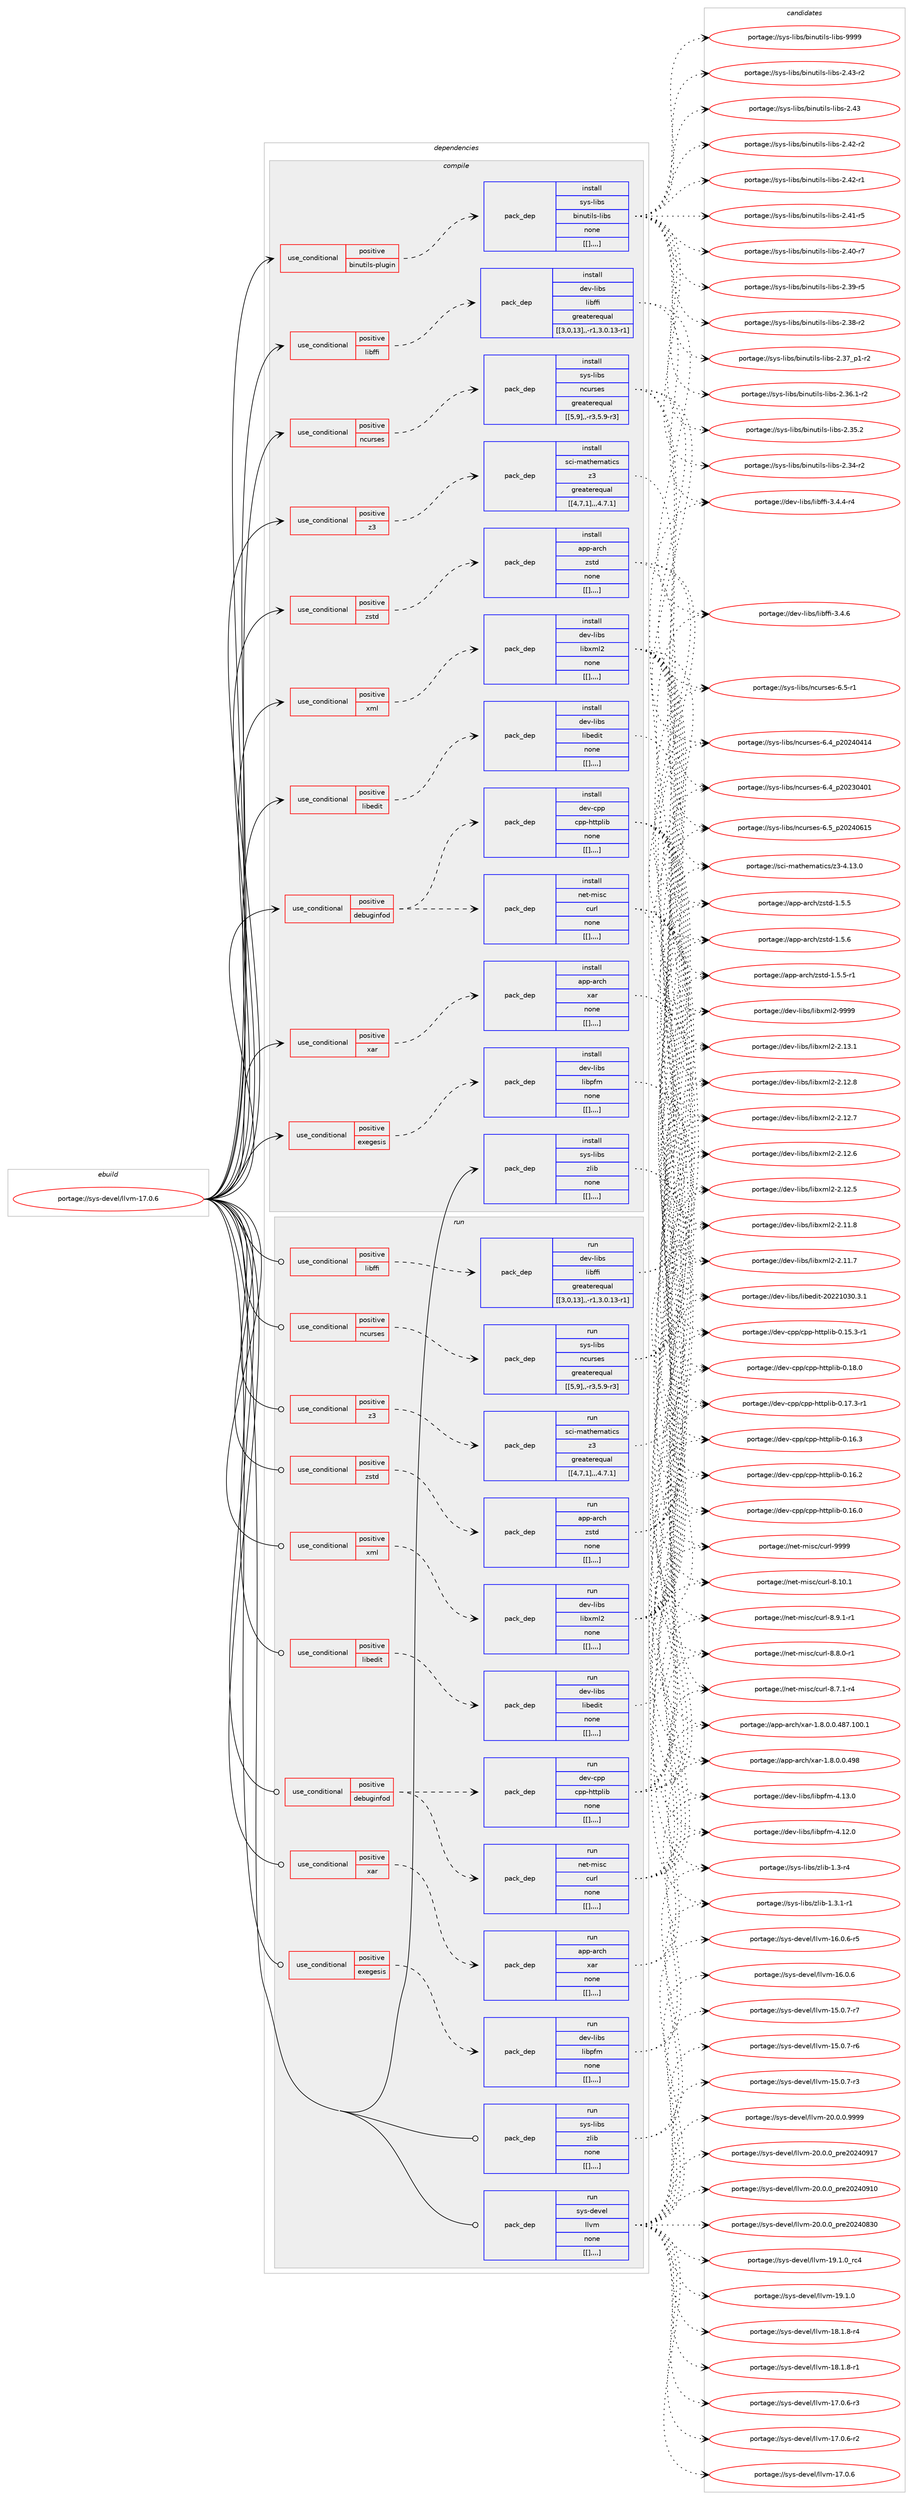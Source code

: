 digraph prolog {

# *************
# Graph options
# *************

newrank=true;
concentrate=true;
compound=true;
graph [rankdir=LR,fontname=Helvetica,fontsize=10,ranksep=1.5];#, ranksep=2.5, nodesep=0.2];
edge  [arrowhead=vee];
node  [fontname=Helvetica,fontsize=10];

# **********
# The ebuild
# **********

subgraph cluster_leftcol {
color=gray;
label=<<i>ebuild</i>>;
id [label="portage://sys-devel/llvm-17.0.6", color=red, width=4, href="../sys-devel/llvm-17.0.6.svg"];
}

# ****************
# The dependencies
# ****************

subgraph cluster_midcol {
color=gray;
label=<<i>dependencies</i>>;
subgraph cluster_compile {
fillcolor="#eeeeee";
style=filled;
label=<<i>compile</i>>;
subgraph cond120448 {
dependency447303 [label=<<TABLE BORDER="0" CELLBORDER="1" CELLSPACING="0" CELLPADDING="4"><TR><TD ROWSPAN="3" CELLPADDING="10">use_conditional</TD></TR><TR><TD>positive</TD></TR><TR><TD>binutils-plugin</TD></TR></TABLE>>, shape=none, color=red];
subgraph pack323890 {
dependency447304 [label=<<TABLE BORDER="0" CELLBORDER="1" CELLSPACING="0" CELLPADDING="4" WIDTH="220"><TR><TD ROWSPAN="6" CELLPADDING="30">pack_dep</TD></TR><TR><TD WIDTH="110">install</TD></TR><TR><TD>sys-libs</TD></TR><TR><TD>binutils-libs</TD></TR><TR><TD>none</TD></TR><TR><TD>[[],,,,]</TD></TR></TABLE>>, shape=none, color=blue];
}
dependency447303:e -> dependency447304:w [weight=20,style="dashed",arrowhead="vee"];
}
id:e -> dependency447303:w [weight=20,style="solid",arrowhead="vee"];
subgraph cond120449 {
dependency447305 [label=<<TABLE BORDER="0" CELLBORDER="1" CELLSPACING="0" CELLPADDING="4"><TR><TD ROWSPAN="3" CELLPADDING="10">use_conditional</TD></TR><TR><TD>positive</TD></TR><TR><TD>debuginfod</TD></TR></TABLE>>, shape=none, color=red];
subgraph pack323891 {
dependency447306 [label=<<TABLE BORDER="0" CELLBORDER="1" CELLSPACING="0" CELLPADDING="4" WIDTH="220"><TR><TD ROWSPAN="6" CELLPADDING="30">pack_dep</TD></TR><TR><TD WIDTH="110">install</TD></TR><TR><TD>net-misc</TD></TR><TR><TD>curl</TD></TR><TR><TD>none</TD></TR><TR><TD>[[],,,,]</TD></TR></TABLE>>, shape=none, color=blue];
}
dependency447305:e -> dependency447306:w [weight=20,style="dashed",arrowhead="vee"];
subgraph pack323892 {
dependency447307 [label=<<TABLE BORDER="0" CELLBORDER="1" CELLSPACING="0" CELLPADDING="4" WIDTH="220"><TR><TD ROWSPAN="6" CELLPADDING="30">pack_dep</TD></TR><TR><TD WIDTH="110">install</TD></TR><TR><TD>dev-cpp</TD></TR><TR><TD>cpp-httplib</TD></TR><TR><TD>none</TD></TR><TR><TD>[[],,,,]</TD></TR></TABLE>>, shape=none, color=blue];
}
dependency447305:e -> dependency447307:w [weight=20,style="dashed",arrowhead="vee"];
}
id:e -> dependency447305:w [weight=20,style="solid",arrowhead="vee"];
subgraph cond120450 {
dependency447308 [label=<<TABLE BORDER="0" CELLBORDER="1" CELLSPACING="0" CELLPADDING="4"><TR><TD ROWSPAN="3" CELLPADDING="10">use_conditional</TD></TR><TR><TD>positive</TD></TR><TR><TD>exegesis</TD></TR></TABLE>>, shape=none, color=red];
subgraph pack323893 {
dependency447309 [label=<<TABLE BORDER="0" CELLBORDER="1" CELLSPACING="0" CELLPADDING="4" WIDTH="220"><TR><TD ROWSPAN="6" CELLPADDING="30">pack_dep</TD></TR><TR><TD WIDTH="110">install</TD></TR><TR><TD>dev-libs</TD></TR><TR><TD>libpfm</TD></TR><TR><TD>none</TD></TR><TR><TD>[[],,,,]</TD></TR></TABLE>>, shape=none, color=blue];
}
dependency447308:e -> dependency447309:w [weight=20,style="dashed",arrowhead="vee"];
}
id:e -> dependency447308:w [weight=20,style="solid",arrowhead="vee"];
subgraph cond120451 {
dependency447310 [label=<<TABLE BORDER="0" CELLBORDER="1" CELLSPACING="0" CELLPADDING="4"><TR><TD ROWSPAN="3" CELLPADDING="10">use_conditional</TD></TR><TR><TD>positive</TD></TR><TR><TD>libedit</TD></TR></TABLE>>, shape=none, color=red];
subgraph pack323894 {
dependency447311 [label=<<TABLE BORDER="0" CELLBORDER="1" CELLSPACING="0" CELLPADDING="4" WIDTH="220"><TR><TD ROWSPAN="6" CELLPADDING="30">pack_dep</TD></TR><TR><TD WIDTH="110">install</TD></TR><TR><TD>dev-libs</TD></TR><TR><TD>libedit</TD></TR><TR><TD>none</TD></TR><TR><TD>[[],,,,]</TD></TR></TABLE>>, shape=none, color=blue];
}
dependency447310:e -> dependency447311:w [weight=20,style="dashed",arrowhead="vee"];
}
id:e -> dependency447310:w [weight=20,style="solid",arrowhead="vee"];
subgraph cond120452 {
dependency447312 [label=<<TABLE BORDER="0" CELLBORDER="1" CELLSPACING="0" CELLPADDING="4"><TR><TD ROWSPAN="3" CELLPADDING="10">use_conditional</TD></TR><TR><TD>positive</TD></TR><TR><TD>libffi</TD></TR></TABLE>>, shape=none, color=red];
subgraph pack323895 {
dependency447313 [label=<<TABLE BORDER="0" CELLBORDER="1" CELLSPACING="0" CELLPADDING="4" WIDTH="220"><TR><TD ROWSPAN="6" CELLPADDING="30">pack_dep</TD></TR><TR><TD WIDTH="110">install</TD></TR><TR><TD>dev-libs</TD></TR><TR><TD>libffi</TD></TR><TR><TD>greaterequal</TD></TR><TR><TD>[[3,0,13],,-r1,3.0.13-r1]</TD></TR></TABLE>>, shape=none, color=blue];
}
dependency447312:e -> dependency447313:w [weight=20,style="dashed",arrowhead="vee"];
}
id:e -> dependency447312:w [weight=20,style="solid",arrowhead="vee"];
subgraph cond120453 {
dependency447314 [label=<<TABLE BORDER="0" CELLBORDER="1" CELLSPACING="0" CELLPADDING="4"><TR><TD ROWSPAN="3" CELLPADDING="10">use_conditional</TD></TR><TR><TD>positive</TD></TR><TR><TD>ncurses</TD></TR></TABLE>>, shape=none, color=red];
subgraph pack323896 {
dependency447315 [label=<<TABLE BORDER="0" CELLBORDER="1" CELLSPACING="0" CELLPADDING="4" WIDTH="220"><TR><TD ROWSPAN="6" CELLPADDING="30">pack_dep</TD></TR><TR><TD WIDTH="110">install</TD></TR><TR><TD>sys-libs</TD></TR><TR><TD>ncurses</TD></TR><TR><TD>greaterequal</TD></TR><TR><TD>[[5,9],,-r3,5.9-r3]</TD></TR></TABLE>>, shape=none, color=blue];
}
dependency447314:e -> dependency447315:w [weight=20,style="dashed",arrowhead="vee"];
}
id:e -> dependency447314:w [weight=20,style="solid",arrowhead="vee"];
subgraph cond120454 {
dependency447316 [label=<<TABLE BORDER="0" CELLBORDER="1" CELLSPACING="0" CELLPADDING="4"><TR><TD ROWSPAN="3" CELLPADDING="10">use_conditional</TD></TR><TR><TD>positive</TD></TR><TR><TD>xar</TD></TR></TABLE>>, shape=none, color=red];
subgraph pack323897 {
dependency447317 [label=<<TABLE BORDER="0" CELLBORDER="1" CELLSPACING="0" CELLPADDING="4" WIDTH="220"><TR><TD ROWSPAN="6" CELLPADDING="30">pack_dep</TD></TR><TR><TD WIDTH="110">install</TD></TR><TR><TD>app-arch</TD></TR><TR><TD>xar</TD></TR><TR><TD>none</TD></TR><TR><TD>[[],,,,]</TD></TR></TABLE>>, shape=none, color=blue];
}
dependency447316:e -> dependency447317:w [weight=20,style="dashed",arrowhead="vee"];
}
id:e -> dependency447316:w [weight=20,style="solid",arrowhead="vee"];
subgraph cond120455 {
dependency447318 [label=<<TABLE BORDER="0" CELLBORDER="1" CELLSPACING="0" CELLPADDING="4"><TR><TD ROWSPAN="3" CELLPADDING="10">use_conditional</TD></TR><TR><TD>positive</TD></TR><TR><TD>xml</TD></TR></TABLE>>, shape=none, color=red];
subgraph pack323898 {
dependency447319 [label=<<TABLE BORDER="0" CELLBORDER="1" CELLSPACING="0" CELLPADDING="4" WIDTH="220"><TR><TD ROWSPAN="6" CELLPADDING="30">pack_dep</TD></TR><TR><TD WIDTH="110">install</TD></TR><TR><TD>dev-libs</TD></TR><TR><TD>libxml2</TD></TR><TR><TD>none</TD></TR><TR><TD>[[],,,,]</TD></TR></TABLE>>, shape=none, color=blue];
}
dependency447318:e -> dependency447319:w [weight=20,style="dashed",arrowhead="vee"];
}
id:e -> dependency447318:w [weight=20,style="solid",arrowhead="vee"];
subgraph cond120456 {
dependency447320 [label=<<TABLE BORDER="0" CELLBORDER="1" CELLSPACING="0" CELLPADDING="4"><TR><TD ROWSPAN="3" CELLPADDING="10">use_conditional</TD></TR><TR><TD>positive</TD></TR><TR><TD>z3</TD></TR></TABLE>>, shape=none, color=red];
subgraph pack323899 {
dependency447321 [label=<<TABLE BORDER="0" CELLBORDER="1" CELLSPACING="0" CELLPADDING="4" WIDTH="220"><TR><TD ROWSPAN="6" CELLPADDING="30">pack_dep</TD></TR><TR><TD WIDTH="110">install</TD></TR><TR><TD>sci-mathematics</TD></TR><TR><TD>z3</TD></TR><TR><TD>greaterequal</TD></TR><TR><TD>[[4,7,1],,,4.7.1]</TD></TR></TABLE>>, shape=none, color=blue];
}
dependency447320:e -> dependency447321:w [weight=20,style="dashed",arrowhead="vee"];
}
id:e -> dependency447320:w [weight=20,style="solid",arrowhead="vee"];
subgraph cond120457 {
dependency447322 [label=<<TABLE BORDER="0" CELLBORDER="1" CELLSPACING="0" CELLPADDING="4"><TR><TD ROWSPAN="3" CELLPADDING="10">use_conditional</TD></TR><TR><TD>positive</TD></TR><TR><TD>zstd</TD></TR></TABLE>>, shape=none, color=red];
subgraph pack323900 {
dependency447323 [label=<<TABLE BORDER="0" CELLBORDER="1" CELLSPACING="0" CELLPADDING="4" WIDTH="220"><TR><TD ROWSPAN="6" CELLPADDING="30">pack_dep</TD></TR><TR><TD WIDTH="110">install</TD></TR><TR><TD>app-arch</TD></TR><TR><TD>zstd</TD></TR><TR><TD>none</TD></TR><TR><TD>[[],,,,]</TD></TR></TABLE>>, shape=none, color=blue];
}
dependency447322:e -> dependency447323:w [weight=20,style="dashed",arrowhead="vee"];
}
id:e -> dependency447322:w [weight=20,style="solid",arrowhead="vee"];
subgraph pack323901 {
dependency447324 [label=<<TABLE BORDER="0" CELLBORDER="1" CELLSPACING="0" CELLPADDING="4" WIDTH="220"><TR><TD ROWSPAN="6" CELLPADDING="30">pack_dep</TD></TR><TR><TD WIDTH="110">install</TD></TR><TR><TD>sys-libs</TD></TR><TR><TD>zlib</TD></TR><TR><TD>none</TD></TR><TR><TD>[[],,,,]</TD></TR></TABLE>>, shape=none, color=blue];
}
id:e -> dependency447324:w [weight=20,style="solid",arrowhead="vee"];
}
subgraph cluster_compileandrun {
fillcolor="#eeeeee";
style=filled;
label=<<i>compile and run</i>>;
}
subgraph cluster_run {
fillcolor="#eeeeee";
style=filled;
label=<<i>run</i>>;
subgraph cond120458 {
dependency447325 [label=<<TABLE BORDER="0" CELLBORDER="1" CELLSPACING="0" CELLPADDING="4"><TR><TD ROWSPAN="3" CELLPADDING="10">use_conditional</TD></TR><TR><TD>positive</TD></TR><TR><TD>debuginfod</TD></TR></TABLE>>, shape=none, color=red];
subgraph pack323902 {
dependency447326 [label=<<TABLE BORDER="0" CELLBORDER="1" CELLSPACING="0" CELLPADDING="4" WIDTH="220"><TR><TD ROWSPAN="6" CELLPADDING="30">pack_dep</TD></TR><TR><TD WIDTH="110">run</TD></TR><TR><TD>net-misc</TD></TR><TR><TD>curl</TD></TR><TR><TD>none</TD></TR><TR><TD>[[],,,,]</TD></TR></TABLE>>, shape=none, color=blue];
}
dependency447325:e -> dependency447326:w [weight=20,style="dashed",arrowhead="vee"];
subgraph pack323903 {
dependency447327 [label=<<TABLE BORDER="0" CELLBORDER="1" CELLSPACING="0" CELLPADDING="4" WIDTH="220"><TR><TD ROWSPAN="6" CELLPADDING="30">pack_dep</TD></TR><TR><TD WIDTH="110">run</TD></TR><TR><TD>dev-cpp</TD></TR><TR><TD>cpp-httplib</TD></TR><TR><TD>none</TD></TR><TR><TD>[[],,,,]</TD></TR></TABLE>>, shape=none, color=blue];
}
dependency447325:e -> dependency447327:w [weight=20,style="dashed",arrowhead="vee"];
}
id:e -> dependency447325:w [weight=20,style="solid",arrowhead="odot"];
subgraph cond120459 {
dependency447328 [label=<<TABLE BORDER="0" CELLBORDER="1" CELLSPACING="0" CELLPADDING="4"><TR><TD ROWSPAN="3" CELLPADDING="10">use_conditional</TD></TR><TR><TD>positive</TD></TR><TR><TD>exegesis</TD></TR></TABLE>>, shape=none, color=red];
subgraph pack323904 {
dependency447329 [label=<<TABLE BORDER="0" CELLBORDER="1" CELLSPACING="0" CELLPADDING="4" WIDTH="220"><TR><TD ROWSPAN="6" CELLPADDING="30">pack_dep</TD></TR><TR><TD WIDTH="110">run</TD></TR><TR><TD>dev-libs</TD></TR><TR><TD>libpfm</TD></TR><TR><TD>none</TD></TR><TR><TD>[[],,,,]</TD></TR></TABLE>>, shape=none, color=blue];
}
dependency447328:e -> dependency447329:w [weight=20,style="dashed",arrowhead="vee"];
}
id:e -> dependency447328:w [weight=20,style="solid",arrowhead="odot"];
subgraph cond120460 {
dependency447330 [label=<<TABLE BORDER="0" CELLBORDER="1" CELLSPACING="0" CELLPADDING="4"><TR><TD ROWSPAN="3" CELLPADDING="10">use_conditional</TD></TR><TR><TD>positive</TD></TR><TR><TD>libedit</TD></TR></TABLE>>, shape=none, color=red];
subgraph pack323905 {
dependency447331 [label=<<TABLE BORDER="0" CELLBORDER="1" CELLSPACING="0" CELLPADDING="4" WIDTH="220"><TR><TD ROWSPAN="6" CELLPADDING="30">pack_dep</TD></TR><TR><TD WIDTH="110">run</TD></TR><TR><TD>dev-libs</TD></TR><TR><TD>libedit</TD></TR><TR><TD>none</TD></TR><TR><TD>[[],,,,]</TD></TR></TABLE>>, shape=none, color=blue];
}
dependency447330:e -> dependency447331:w [weight=20,style="dashed",arrowhead="vee"];
}
id:e -> dependency447330:w [weight=20,style="solid",arrowhead="odot"];
subgraph cond120461 {
dependency447332 [label=<<TABLE BORDER="0" CELLBORDER="1" CELLSPACING="0" CELLPADDING="4"><TR><TD ROWSPAN="3" CELLPADDING="10">use_conditional</TD></TR><TR><TD>positive</TD></TR><TR><TD>libffi</TD></TR></TABLE>>, shape=none, color=red];
subgraph pack323906 {
dependency447333 [label=<<TABLE BORDER="0" CELLBORDER="1" CELLSPACING="0" CELLPADDING="4" WIDTH="220"><TR><TD ROWSPAN="6" CELLPADDING="30">pack_dep</TD></TR><TR><TD WIDTH="110">run</TD></TR><TR><TD>dev-libs</TD></TR><TR><TD>libffi</TD></TR><TR><TD>greaterequal</TD></TR><TR><TD>[[3,0,13],,-r1,3.0.13-r1]</TD></TR></TABLE>>, shape=none, color=blue];
}
dependency447332:e -> dependency447333:w [weight=20,style="dashed",arrowhead="vee"];
}
id:e -> dependency447332:w [weight=20,style="solid",arrowhead="odot"];
subgraph cond120462 {
dependency447334 [label=<<TABLE BORDER="0" CELLBORDER="1" CELLSPACING="0" CELLPADDING="4"><TR><TD ROWSPAN="3" CELLPADDING="10">use_conditional</TD></TR><TR><TD>positive</TD></TR><TR><TD>ncurses</TD></TR></TABLE>>, shape=none, color=red];
subgraph pack323907 {
dependency447335 [label=<<TABLE BORDER="0" CELLBORDER="1" CELLSPACING="0" CELLPADDING="4" WIDTH="220"><TR><TD ROWSPAN="6" CELLPADDING="30">pack_dep</TD></TR><TR><TD WIDTH="110">run</TD></TR><TR><TD>sys-libs</TD></TR><TR><TD>ncurses</TD></TR><TR><TD>greaterequal</TD></TR><TR><TD>[[5,9],,-r3,5.9-r3]</TD></TR></TABLE>>, shape=none, color=blue];
}
dependency447334:e -> dependency447335:w [weight=20,style="dashed",arrowhead="vee"];
}
id:e -> dependency447334:w [weight=20,style="solid",arrowhead="odot"];
subgraph cond120463 {
dependency447336 [label=<<TABLE BORDER="0" CELLBORDER="1" CELLSPACING="0" CELLPADDING="4"><TR><TD ROWSPAN="3" CELLPADDING="10">use_conditional</TD></TR><TR><TD>positive</TD></TR><TR><TD>xar</TD></TR></TABLE>>, shape=none, color=red];
subgraph pack323908 {
dependency447337 [label=<<TABLE BORDER="0" CELLBORDER="1" CELLSPACING="0" CELLPADDING="4" WIDTH="220"><TR><TD ROWSPAN="6" CELLPADDING="30">pack_dep</TD></TR><TR><TD WIDTH="110">run</TD></TR><TR><TD>app-arch</TD></TR><TR><TD>xar</TD></TR><TR><TD>none</TD></TR><TR><TD>[[],,,,]</TD></TR></TABLE>>, shape=none, color=blue];
}
dependency447336:e -> dependency447337:w [weight=20,style="dashed",arrowhead="vee"];
}
id:e -> dependency447336:w [weight=20,style="solid",arrowhead="odot"];
subgraph cond120464 {
dependency447338 [label=<<TABLE BORDER="0" CELLBORDER="1" CELLSPACING="0" CELLPADDING="4"><TR><TD ROWSPAN="3" CELLPADDING="10">use_conditional</TD></TR><TR><TD>positive</TD></TR><TR><TD>xml</TD></TR></TABLE>>, shape=none, color=red];
subgraph pack323909 {
dependency447339 [label=<<TABLE BORDER="0" CELLBORDER="1" CELLSPACING="0" CELLPADDING="4" WIDTH="220"><TR><TD ROWSPAN="6" CELLPADDING="30">pack_dep</TD></TR><TR><TD WIDTH="110">run</TD></TR><TR><TD>dev-libs</TD></TR><TR><TD>libxml2</TD></TR><TR><TD>none</TD></TR><TR><TD>[[],,,,]</TD></TR></TABLE>>, shape=none, color=blue];
}
dependency447338:e -> dependency447339:w [weight=20,style="dashed",arrowhead="vee"];
}
id:e -> dependency447338:w [weight=20,style="solid",arrowhead="odot"];
subgraph cond120465 {
dependency447340 [label=<<TABLE BORDER="0" CELLBORDER="1" CELLSPACING="0" CELLPADDING="4"><TR><TD ROWSPAN="3" CELLPADDING="10">use_conditional</TD></TR><TR><TD>positive</TD></TR><TR><TD>z3</TD></TR></TABLE>>, shape=none, color=red];
subgraph pack323910 {
dependency447341 [label=<<TABLE BORDER="0" CELLBORDER="1" CELLSPACING="0" CELLPADDING="4" WIDTH="220"><TR><TD ROWSPAN="6" CELLPADDING="30">pack_dep</TD></TR><TR><TD WIDTH="110">run</TD></TR><TR><TD>sci-mathematics</TD></TR><TR><TD>z3</TD></TR><TR><TD>greaterequal</TD></TR><TR><TD>[[4,7,1],,,4.7.1]</TD></TR></TABLE>>, shape=none, color=blue];
}
dependency447340:e -> dependency447341:w [weight=20,style="dashed",arrowhead="vee"];
}
id:e -> dependency447340:w [weight=20,style="solid",arrowhead="odot"];
subgraph cond120466 {
dependency447342 [label=<<TABLE BORDER="0" CELLBORDER="1" CELLSPACING="0" CELLPADDING="4"><TR><TD ROWSPAN="3" CELLPADDING="10">use_conditional</TD></TR><TR><TD>positive</TD></TR><TR><TD>zstd</TD></TR></TABLE>>, shape=none, color=red];
subgraph pack323911 {
dependency447343 [label=<<TABLE BORDER="0" CELLBORDER="1" CELLSPACING="0" CELLPADDING="4" WIDTH="220"><TR><TD ROWSPAN="6" CELLPADDING="30">pack_dep</TD></TR><TR><TD WIDTH="110">run</TD></TR><TR><TD>app-arch</TD></TR><TR><TD>zstd</TD></TR><TR><TD>none</TD></TR><TR><TD>[[],,,,]</TD></TR></TABLE>>, shape=none, color=blue];
}
dependency447342:e -> dependency447343:w [weight=20,style="dashed",arrowhead="vee"];
}
id:e -> dependency447342:w [weight=20,style="solid",arrowhead="odot"];
subgraph pack323912 {
dependency447344 [label=<<TABLE BORDER="0" CELLBORDER="1" CELLSPACING="0" CELLPADDING="4" WIDTH="220"><TR><TD ROWSPAN="6" CELLPADDING="30">pack_dep</TD></TR><TR><TD WIDTH="110">run</TD></TR><TR><TD>sys-libs</TD></TR><TR><TD>zlib</TD></TR><TR><TD>none</TD></TR><TR><TD>[[],,,,]</TD></TR></TABLE>>, shape=none, color=blue];
}
id:e -> dependency447344:w [weight=20,style="solid",arrowhead="odot"];
subgraph pack323913 {
dependency447345 [label=<<TABLE BORDER="0" CELLBORDER="1" CELLSPACING="0" CELLPADDING="4" WIDTH="220"><TR><TD ROWSPAN="6" CELLPADDING="30">pack_dep</TD></TR><TR><TD WIDTH="110">run</TD></TR><TR><TD>sys-devel</TD></TR><TR><TD>llvm</TD></TR><TR><TD>none</TD></TR><TR><TD>[[],,,,]</TD></TR></TABLE>>, shape=none, color=blue];
}
id:e -> dependency447345:w [weight=20,style="solid",arrowhead="odot"];
}
}

# **************
# The candidates
# **************

subgraph cluster_choices {
rank=same;
color=gray;
label=<<i>candidates</i>>;

subgraph choice323890 {
color=black;
nodesep=1;
choice1151211154510810598115479810511011711610510811545108105981154557575757 [label="portage://sys-libs/binutils-libs-9999", color=red, width=4,href="../sys-libs/binutils-libs-9999.svg"];
choice11512111545108105981154798105110117116105108115451081059811545504652514511450 [label="portage://sys-libs/binutils-libs-2.43-r2", color=red, width=4,href="../sys-libs/binutils-libs-2.43-r2.svg"];
choice1151211154510810598115479810511011711610510811545108105981154550465251 [label="portage://sys-libs/binutils-libs-2.43", color=red, width=4,href="../sys-libs/binutils-libs-2.43.svg"];
choice11512111545108105981154798105110117116105108115451081059811545504652504511450 [label="portage://sys-libs/binutils-libs-2.42-r2", color=red, width=4,href="../sys-libs/binutils-libs-2.42-r2.svg"];
choice11512111545108105981154798105110117116105108115451081059811545504652504511449 [label="portage://sys-libs/binutils-libs-2.42-r1", color=red, width=4,href="../sys-libs/binutils-libs-2.42-r1.svg"];
choice11512111545108105981154798105110117116105108115451081059811545504652494511453 [label="portage://sys-libs/binutils-libs-2.41-r5", color=red, width=4,href="../sys-libs/binutils-libs-2.41-r5.svg"];
choice11512111545108105981154798105110117116105108115451081059811545504652484511455 [label="portage://sys-libs/binutils-libs-2.40-r7", color=red, width=4,href="../sys-libs/binutils-libs-2.40-r7.svg"];
choice11512111545108105981154798105110117116105108115451081059811545504651574511453 [label="portage://sys-libs/binutils-libs-2.39-r5", color=red, width=4,href="../sys-libs/binutils-libs-2.39-r5.svg"];
choice11512111545108105981154798105110117116105108115451081059811545504651564511450 [label="portage://sys-libs/binutils-libs-2.38-r2", color=red, width=4,href="../sys-libs/binutils-libs-2.38-r2.svg"];
choice115121115451081059811547981051101171161051081154510810598115455046515595112494511450 [label="portage://sys-libs/binutils-libs-2.37_p1-r2", color=red, width=4,href="../sys-libs/binutils-libs-2.37_p1-r2.svg"];
choice115121115451081059811547981051101171161051081154510810598115455046515446494511450 [label="portage://sys-libs/binutils-libs-2.36.1-r2", color=red, width=4,href="../sys-libs/binutils-libs-2.36.1-r2.svg"];
choice11512111545108105981154798105110117116105108115451081059811545504651534650 [label="portage://sys-libs/binutils-libs-2.35.2", color=red, width=4,href="../sys-libs/binutils-libs-2.35.2.svg"];
choice11512111545108105981154798105110117116105108115451081059811545504651524511450 [label="portage://sys-libs/binutils-libs-2.34-r2", color=red, width=4,href="../sys-libs/binutils-libs-2.34-r2.svg"];
dependency447304:e -> choice1151211154510810598115479810511011711610510811545108105981154557575757:w [style=dotted,weight="100"];
dependency447304:e -> choice11512111545108105981154798105110117116105108115451081059811545504652514511450:w [style=dotted,weight="100"];
dependency447304:e -> choice1151211154510810598115479810511011711610510811545108105981154550465251:w [style=dotted,weight="100"];
dependency447304:e -> choice11512111545108105981154798105110117116105108115451081059811545504652504511450:w [style=dotted,weight="100"];
dependency447304:e -> choice11512111545108105981154798105110117116105108115451081059811545504652504511449:w [style=dotted,weight="100"];
dependency447304:e -> choice11512111545108105981154798105110117116105108115451081059811545504652494511453:w [style=dotted,weight="100"];
dependency447304:e -> choice11512111545108105981154798105110117116105108115451081059811545504652484511455:w [style=dotted,weight="100"];
dependency447304:e -> choice11512111545108105981154798105110117116105108115451081059811545504651574511453:w [style=dotted,weight="100"];
dependency447304:e -> choice11512111545108105981154798105110117116105108115451081059811545504651564511450:w [style=dotted,weight="100"];
dependency447304:e -> choice115121115451081059811547981051101171161051081154510810598115455046515595112494511450:w [style=dotted,weight="100"];
dependency447304:e -> choice115121115451081059811547981051101171161051081154510810598115455046515446494511450:w [style=dotted,weight="100"];
dependency447304:e -> choice11512111545108105981154798105110117116105108115451081059811545504651534650:w [style=dotted,weight="100"];
dependency447304:e -> choice11512111545108105981154798105110117116105108115451081059811545504651524511450:w [style=dotted,weight="100"];
}
subgraph choice323891 {
color=black;
nodesep=1;
choice110101116451091051159947991171141084557575757 [label="portage://net-misc/curl-9999", color=red, width=4,href="../net-misc/curl-9999.svg"];
choice1101011164510910511599479911711410845564649484649 [label="portage://net-misc/curl-8.10.1", color=red, width=4,href="../net-misc/curl-8.10.1.svg"];
choice110101116451091051159947991171141084556465746494511449 [label="portage://net-misc/curl-8.9.1-r1", color=red, width=4,href="../net-misc/curl-8.9.1-r1.svg"];
choice110101116451091051159947991171141084556465646484511449 [label="portage://net-misc/curl-8.8.0-r1", color=red, width=4,href="../net-misc/curl-8.8.0-r1.svg"];
choice110101116451091051159947991171141084556465546494511452 [label="portage://net-misc/curl-8.7.1-r4", color=red, width=4,href="../net-misc/curl-8.7.1-r4.svg"];
dependency447306:e -> choice110101116451091051159947991171141084557575757:w [style=dotted,weight="100"];
dependency447306:e -> choice1101011164510910511599479911711410845564649484649:w [style=dotted,weight="100"];
dependency447306:e -> choice110101116451091051159947991171141084556465746494511449:w [style=dotted,weight="100"];
dependency447306:e -> choice110101116451091051159947991171141084556465646484511449:w [style=dotted,weight="100"];
dependency447306:e -> choice110101116451091051159947991171141084556465546494511452:w [style=dotted,weight="100"];
}
subgraph choice323892 {
color=black;
nodesep=1;
choice10010111845991121124799112112451041161161121081059845484649564648 [label="portage://dev-cpp/cpp-httplib-0.18.0", color=red, width=4,href="../dev-cpp/cpp-httplib-0.18.0.svg"];
choice100101118459911211247991121124510411611611210810598454846495546514511449 [label="portage://dev-cpp/cpp-httplib-0.17.3-r1", color=red, width=4,href="../dev-cpp/cpp-httplib-0.17.3-r1.svg"];
choice10010111845991121124799112112451041161161121081059845484649544651 [label="portage://dev-cpp/cpp-httplib-0.16.3", color=red, width=4,href="../dev-cpp/cpp-httplib-0.16.3.svg"];
choice10010111845991121124799112112451041161161121081059845484649544650 [label="portage://dev-cpp/cpp-httplib-0.16.2", color=red, width=4,href="../dev-cpp/cpp-httplib-0.16.2.svg"];
choice10010111845991121124799112112451041161161121081059845484649544648 [label="portage://dev-cpp/cpp-httplib-0.16.0", color=red, width=4,href="../dev-cpp/cpp-httplib-0.16.0.svg"];
choice100101118459911211247991121124510411611611210810598454846495346514511449 [label="portage://dev-cpp/cpp-httplib-0.15.3-r1", color=red, width=4,href="../dev-cpp/cpp-httplib-0.15.3-r1.svg"];
dependency447307:e -> choice10010111845991121124799112112451041161161121081059845484649564648:w [style=dotted,weight="100"];
dependency447307:e -> choice100101118459911211247991121124510411611611210810598454846495546514511449:w [style=dotted,weight="100"];
dependency447307:e -> choice10010111845991121124799112112451041161161121081059845484649544651:w [style=dotted,weight="100"];
dependency447307:e -> choice10010111845991121124799112112451041161161121081059845484649544650:w [style=dotted,weight="100"];
dependency447307:e -> choice10010111845991121124799112112451041161161121081059845484649544648:w [style=dotted,weight="100"];
dependency447307:e -> choice100101118459911211247991121124510411611611210810598454846495346514511449:w [style=dotted,weight="100"];
}
subgraph choice323893 {
color=black;
nodesep=1;
choice1001011184510810598115471081059811210210945524649514648 [label="portage://dev-libs/libpfm-4.13.0", color=red, width=4,href="../dev-libs/libpfm-4.13.0.svg"];
choice1001011184510810598115471081059811210210945524649504648 [label="portage://dev-libs/libpfm-4.12.0", color=red, width=4,href="../dev-libs/libpfm-4.12.0.svg"];
dependency447309:e -> choice1001011184510810598115471081059811210210945524649514648:w [style=dotted,weight="100"];
dependency447309:e -> choice1001011184510810598115471081059811210210945524649504648:w [style=dotted,weight="100"];
}
subgraph choice323894 {
color=black;
nodesep=1;
choice1001011184510810598115471081059810110010511645504850504948514846514649 [label="portage://dev-libs/libedit-20221030.3.1", color=red, width=4,href="../dev-libs/libedit-20221030.3.1.svg"];
dependency447311:e -> choice1001011184510810598115471081059810110010511645504850504948514846514649:w [style=dotted,weight="100"];
}
subgraph choice323895 {
color=black;
nodesep=1;
choice10010111845108105981154710810598102102105455146524654 [label="portage://dev-libs/libffi-3.4.6", color=red, width=4,href="../dev-libs/libffi-3.4.6.svg"];
choice100101118451081059811547108105981021021054551465246524511452 [label="portage://dev-libs/libffi-3.4.4-r4", color=red, width=4,href="../dev-libs/libffi-3.4.4-r4.svg"];
dependency447313:e -> choice10010111845108105981154710810598102102105455146524654:w [style=dotted,weight="100"];
dependency447313:e -> choice100101118451081059811547108105981021021054551465246524511452:w [style=dotted,weight="100"];
}
subgraph choice323896 {
color=black;
nodesep=1;
choice1151211154510810598115471109911711411510111545544653951125048505248544953 [label="portage://sys-libs/ncurses-6.5_p20240615", color=red, width=4,href="../sys-libs/ncurses-6.5_p20240615.svg"];
choice11512111545108105981154711099117114115101115455446534511449 [label="portage://sys-libs/ncurses-6.5-r1", color=red, width=4,href="../sys-libs/ncurses-6.5-r1.svg"];
choice1151211154510810598115471109911711411510111545544652951125048505248524952 [label="portage://sys-libs/ncurses-6.4_p20240414", color=red, width=4,href="../sys-libs/ncurses-6.4_p20240414.svg"];
choice1151211154510810598115471109911711411510111545544652951125048505148524849 [label="portage://sys-libs/ncurses-6.4_p20230401", color=red, width=4,href="../sys-libs/ncurses-6.4_p20230401.svg"];
dependency447315:e -> choice1151211154510810598115471109911711411510111545544653951125048505248544953:w [style=dotted,weight="100"];
dependency447315:e -> choice11512111545108105981154711099117114115101115455446534511449:w [style=dotted,weight="100"];
dependency447315:e -> choice1151211154510810598115471109911711411510111545544652951125048505248524952:w [style=dotted,weight="100"];
dependency447315:e -> choice1151211154510810598115471109911711411510111545544652951125048505148524849:w [style=dotted,weight="100"];
}
subgraph choice323897 {
color=black;
nodesep=1;
choice971121124597114991044712097114454946564648464846525756 [label="portage://app-arch/xar-1.8.0.0.498", color=red, width=4,href="../app-arch/xar-1.8.0.0.498.svg"];
choice971121124597114991044712097114454946564648464846525655464948484649 [label="portage://app-arch/xar-1.8.0.0.487.100.1", color=red, width=4,href="../app-arch/xar-1.8.0.0.487.100.1.svg"];
dependency447317:e -> choice971121124597114991044712097114454946564648464846525756:w [style=dotted,weight="100"];
dependency447317:e -> choice971121124597114991044712097114454946564648464846525655464948484649:w [style=dotted,weight="100"];
}
subgraph choice323898 {
color=black;
nodesep=1;
choice10010111845108105981154710810598120109108504557575757 [label="portage://dev-libs/libxml2-9999", color=red, width=4,href="../dev-libs/libxml2-9999.svg"];
choice100101118451081059811547108105981201091085045504649514649 [label="portage://dev-libs/libxml2-2.13.1", color=red, width=4,href="../dev-libs/libxml2-2.13.1.svg"];
choice100101118451081059811547108105981201091085045504649504656 [label="portage://dev-libs/libxml2-2.12.8", color=red, width=4,href="../dev-libs/libxml2-2.12.8.svg"];
choice100101118451081059811547108105981201091085045504649504655 [label="portage://dev-libs/libxml2-2.12.7", color=red, width=4,href="../dev-libs/libxml2-2.12.7.svg"];
choice100101118451081059811547108105981201091085045504649504654 [label="portage://dev-libs/libxml2-2.12.6", color=red, width=4,href="../dev-libs/libxml2-2.12.6.svg"];
choice100101118451081059811547108105981201091085045504649504653 [label="portage://dev-libs/libxml2-2.12.5", color=red, width=4,href="../dev-libs/libxml2-2.12.5.svg"];
choice100101118451081059811547108105981201091085045504649494656 [label="portage://dev-libs/libxml2-2.11.8", color=red, width=4,href="../dev-libs/libxml2-2.11.8.svg"];
choice100101118451081059811547108105981201091085045504649494655 [label="portage://dev-libs/libxml2-2.11.7", color=red, width=4,href="../dev-libs/libxml2-2.11.7.svg"];
dependency447319:e -> choice10010111845108105981154710810598120109108504557575757:w [style=dotted,weight="100"];
dependency447319:e -> choice100101118451081059811547108105981201091085045504649514649:w [style=dotted,weight="100"];
dependency447319:e -> choice100101118451081059811547108105981201091085045504649504656:w [style=dotted,weight="100"];
dependency447319:e -> choice100101118451081059811547108105981201091085045504649504655:w [style=dotted,weight="100"];
dependency447319:e -> choice100101118451081059811547108105981201091085045504649504654:w [style=dotted,weight="100"];
dependency447319:e -> choice100101118451081059811547108105981201091085045504649504653:w [style=dotted,weight="100"];
dependency447319:e -> choice100101118451081059811547108105981201091085045504649494656:w [style=dotted,weight="100"];
dependency447319:e -> choice100101118451081059811547108105981201091085045504649494655:w [style=dotted,weight="100"];
}
subgraph choice323899 {
color=black;
nodesep=1;
choice1159910545109971161041011099711610599115471225145524649514648 [label="portage://sci-mathematics/z3-4.13.0", color=red, width=4,href="../sci-mathematics/z3-4.13.0.svg"];
dependency447321:e -> choice1159910545109971161041011099711610599115471225145524649514648:w [style=dotted,weight="100"];
}
subgraph choice323900 {
color=black;
nodesep=1;
choice9711211245971149910447122115116100454946534654 [label="portage://app-arch/zstd-1.5.6", color=red, width=4,href="../app-arch/zstd-1.5.6.svg"];
choice97112112459711499104471221151161004549465346534511449 [label="portage://app-arch/zstd-1.5.5-r1", color=red, width=4,href="../app-arch/zstd-1.5.5-r1.svg"];
choice9711211245971149910447122115116100454946534653 [label="portage://app-arch/zstd-1.5.5", color=red, width=4,href="../app-arch/zstd-1.5.5.svg"];
dependency447323:e -> choice9711211245971149910447122115116100454946534654:w [style=dotted,weight="100"];
dependency447323:e -> choice97112112459711499104471221151161004549465346534511449:w [style=dotted,weight="100"];
dependency447323:e -> choice9711211245971149910447122115116100454946534653:w [style=dotted,weight="100"];
}
subgraph choice323901 {
color=black;
nodesep=1;
choice115121115451081059811547122108105984549465146494511449 [label="portage://sys-libs/zlib-1.3.1-r1", color=red, width=4,href="../sys-libs/zlib-1.3.1-r1.svg"];
choice11512111545108105981154712210810598454946514511452 [label="portage://sys-libs/zlib-1.3-r4", color=red, width=4,href="../sys-libs/zlib-1.3-r4.svg"];
dependency447324:e -> choice115121115451081059811547122108105984549465146494511449:w [style=dotted,weight="100"];
dependency447324:e -> choice11512111545108105981154712210810598454946514511452:w [style=dotted,weight="100"];
}
subgraph choice323902 {
color=black;
nodesep=1;
choice110101116451091051159947991171141084557575757 [label="portage://net-misc/curl-9999", color=red, width=4,href="../net-misc/curl-9999.svg"];
choice1101011164510910511599479911711410845564649484649 [label="portage://net-misc/curl-8.10.1", color=red, width=4,href="../net-misc/curl-8.10.1.svg"];
choice110101116451091051159947991171141084556465746494511449 [label="portage://net-misc/curl-8.9.1-r1", color=red, width=4,href="../net-misc/curl-8.9.1-r1.svg"];
choice110101116451091051159947991171141084556465646484511449 [label="portage://net-misc/curl-8.8.0-r1", color=red, width=4,href="../net-misc/curl-8.8.0-r1.svg"];
choice110101116451091051159947991171141084556465546494511452 [label="portage://net-misc/curl-8.7.1-r4", color=red, width=4,href="../net-misc/curl-8.7.1-r4.svg"];
dependency447326:e -> choice110101116451091051159947991171141084557575757:w [style=dotted,weight="100"];
dependency447326:e -> choice1101011164510910511599479911711410845564649484649:w [style=dotted,weight="100"];
dependency447326:e -> choice110101116451091051159947991171141084556465746494511449:w [style=dotted,weight="100"];
dependency447326:e -> choice110101116451091051159947991171141084556465646484511449:w [style=dotted,weight="100"];
dependency447326:e -> choice110101116451091051159947991171141084556465546494511452:w [style=dotted,weight="100"];
}
subgraph choice323903 {
color=black;
nodesep=1;
choice10010111845991121124799112112451041161161121081059845484649564648 [label="portage://dev-cpp/cpp-httplib-0.18.0", color=red, width=4,href="../dev-cpp/cpp-httplib-0.18.0.svg"];
choice100101118459911211247991121124510411611611210810598454846495546514511449 [label="portage://dev-cpp/cpp-httplib-0.17.3-r1", color=red, width=4,href="../dev-cpp/cpp-httplib-0.17.3-r1.svg"];
choice10010111845991121124799112112451041161161121081059845484649544651 [label="portage://dev-cpp/cpp-httplib-0.16.3", color=red, width=4,href="../dev-cpp/cpp-httplib-0.16.3.svg"];
choice10010111845991121124799112112451041161161121081059845484649544650 [label="portage://dev-cpp/cpp-httplib-0.16.2", color=red, width=4,href="../dev-cpp/cpp-httplib-0.16.2.svg"];
choice10010111845991121124799112112451041161161121081059845484649544648 [label="portage://dev-cpp/cpp-httplib-0.16.0", color=red, width=4,href="../dev-cpp/cpp-httplib-0.16.0.svg"];
choice100101118459911211247991121124510411611611210810598454846495346514511449 [label="portage://dev-cpp/cpp-httplib-0.15.3-r1", color=red, width=4,href="../dev-cpp/cpp-httplib-0.15.3-r1.svg"];
dependency447327:e -> choice10010111845991121124799112112451041161161121081059845484649564648:w [style=dotted,weight="100"];
dependency447327:e -> choice100101118459911211247991121124510411611611210810598454846495546514511449:w [style=dotted,weight="100"];
dependency447327:e -> choice10010111845991121124799112112451041161161121081059845484649544651:w [style=dotted,weight="100"];
dependency447327:e -> choice10010111845991121124799112112451041161161121081059845484649544650:w [style=dotted,weight="100"];
dependency447327:e -> choice10010111845991121124799112112451041161161121081059845484649544648:w [style=dotted,weight="100"];
dependency447327:e -> choice100101118459911211247991121124510411611611210810598454846495346514511449:w [style=dotted,weight="100"];
}
subgraph choice323904 {
color=black;
nodesep=1;
choice1001011184510810598115471081059811210210945524649514648 [label="portage://dev-libs/libpfm-4.13.0", color=red, width=4,href="../dev-libs/libpfm-4.13.0.svg"];
choice1001011184510810598115471081059811210210945524649504648 [label="portage://dev-libs/libpfm-4.12.0", color=red, width=4,href="../dev-libs/libpfm-4.12.0.svg"];
dependency447329:e -> choice1001011184510810598115471081059811210210945524649514648:w [style=dotted,weight="100"];
dependency447329:e -> choice1001011184510810598115471081059811210210945524649504648:w [style=dotted,weight="100"];
}
subgraph choice323905 {
color=black;
nodesep=1;
choice1001011184510810598115471081059810110010511645504850504948514846514649 [label="portage://dev-libs/libedit-20221030.3.1", color=red, width=4,href="../dev-libs/libedit-20221030.3.1.svg"];
dependency447331:e -> choice1001011184510810598115471081059810110010511645504850504948514846514649:w [style=dotted,weight="100"];
}
subgraph choice323906 {
color=black;
nodesep=1;
choice10010111845108105981154710810598102102105455146524654 [label="portage://dev-libs/libffi-3.4.6", color=red, width=4,href="../dev-libs/libffi-3.4.6.svg"];
choice100101118451081059811547108105981021021054551465246524511452 [label="portage://dev-libs/libffi-3.4.4-r4", color=red, width=4,href="../dev-libs/libffi-3.4.4-r4.svg"];
dependency447333:e -> choice10010111845108105981154710810598102102105455146524654:w [style=dotted,weight="100"];
dependency447333:e -> choice100101118451081059811547108105981021021054551465246524511452:w [style=dotted,weight="100"];
}
subgraph choice323907 {
color=black;
nodesep=1;
choice1151211154510810598115471109911711411510111545544653951125048505248544953 [label="portage://sys-libs/ncurses-6.5_p20240615", color=red, width=4,href="../sys-libs/ncurses-6.5_p20240615.svg"];
choice11512111545108105981154711099117114115101115455446534511449 [label="portage://sys-libs/ncurses-6.5-r1", color=red, width=4,href="../sys-libs/ncurses-6.5-r1.svg"];
choice1151211154510810598115471109911711411510111545544652951125048505248524952 [label="portage://sys-libs/ncurses-6.4_p20240414", color=red, width=4,href="../sys-libs/ncurses-6.4_p20240414.svg"];
choice1151211154510810598115471109911711411510111545544652951125048505148524849 [label="portage://sys-libs/ncurses-6.4_p20230401", color=red, width=4,href="../sys-libs/ncurses-6.4_p20230401.svg"];
dependency447335:e -> choice1151211154510810598115471109911711411510111545544653951125048505248544953:w [style=dotted,weight="100"];
dependency447335:e -> choice11512111545108105981154711099117114115101115455446534511449:w [style=dotted,weight="100"];
dependency447335:e -> choice1151211154510810598115471109911711411510111545544652951125048505248524952:w [style=dotted,weight="100"];
dependency447335:e -> choice1151211154510810598115471109911711411510111545544652951125048505148524849:w [style=dotted,weight="100"];
}
subgraph choice323908 {
color=black;
nodesep=1;
choice971121124597114991044712097114454946564648464846525756 [label="portage://app-arch/xar-1.8.0.0.498", color=red, width=4,href="../app-arch/xar-1.8.0.0.498.svg"];
choice971121124597114991044712097114454946564648464846525655464948484649 [label="portage://app-arch/xar-1.8.0.0.487.100.1", color=red, width=4,href="../app-arch/xar-1.8.0.0.487.100.1.svg"];
dependency447337:e -> choice971121124597114991044712097114454946564648464846525756:w [style=dotted,weight="100"];
dependency447337:e -> choice971121124597114991044712097114454946564648464846525655464948484649:w [style=dotted,weight="100"];
}
subgraph choice323909 {
color=black;
nodesep=1;
choice10010111845108105981154710810598120109108504557575757 [label="portage://dev-libs/libxml2-9999", color=red, width=4,href="../dev-libs/libxml2-9999.svg"];
choice100101118451081059811547108105981201091085045504649514649 [label="portage://dev-libs/libxml2-2.13.1", color=red, width=4,href="../dev-libs/libxml2-2.13.1.svg"];
choice100101118451081059811547108105981201091085045504649504656 [label="portage://dev-libs/libxml2-2.12.8", color=red, width=4,href="../dev-libs/libxml2-2.12.8.svg"];
choice100101118451081059811547108105981201091085045504649504655 [label="portage://dev-libs/libxml2-2.12.7", color=red, width=4,href="../dev-libs/libxml2-2.12.7.svg"];
choice100101118451081059811547108105981201091085045504649504654 [label="portage://dev-libs/libxml2-2.12.6", color=red, width=4,href="../dev-libs/libxml2-2.12.6.svg"];
choice100101118451081059811547108105981201091085045504649504653 [label="portage://dev-libs/libxml2-2.12.5", color=red, width=4,href="../dev-libs/libxml2-2.12.5.svg"];
choice100101118451081059811547108105981201091085045504649494656 [label="portage://dev-libs/libxml2-2.11.8", color=red, width=4,href="../dev-libs/libxml2-2.11.8.svg"];
choice100101118451081059811547108105981201091085045504649494655 [label="portage://dev-libs/libxml2-2.11.7", color=red, width=4,href="../dev-libs/libxml2-2.11.7.svg"];
dependency447339:e -> choice10010111845108105981154710810598120109108504557575757:w [style=dotted,weight="100"];
dependency447339:e -> choice100101118451081059811547108105981201091085045504649514649:w [style=dotted,weight="100"];
dependency447339:e -> choice100101118451081059811547108105981201091085045504649504656:w [style=dotted,weight="100"];
dependency447339:e -> choice100101118451081059811547108105981201091085045504649504655:w [style=dotted,weight="100"];
dependency447339:e -> choice100101118451081059811547108105981201091085045504649504654:w [style=dotted,weight="100"];
dependency447339:e -> choice100101118451081059811547108105981201091085045504649504653:w [style=dotted,weight="100"];
dependency447339:e -> choice100101118451081059811547108105981201091085045504649494656:w [style=dotted,weight="100"];
dependency447339:e -> choice100101118451081059811547108105981201091085045504649494655:w [style=dotted,weight="100"];
}
subgraph choice323910 {
color=black;
nodesep=1;
choice1159910545109971161041011099711610599115471225145524649514648 [label="portage://sci-mathematics/z3-4.13.0", color=red, width=4,href="../sci-mathematics/z3-4.13.0.svg"];
dependency447341:e -> choice1159910545109971161041011099711610599115471225145524649514648:w [style=dotted,weight="100"];
}
subgraph choice323911 {
color=black;
nodesep=1;
choice9711211245971149910447122115116100454946534654 [label="portage://app-arch/zstd-1.5.6", color=red, width=4,href="../app-arch/zstd-1.5.6.svg"];
choice97112112459711499104471221151161004549465346534511449 [label="portage://app-arch/zstd-1.5.5-r1", color=red, width=4,href="../app-arch/zstd-1.5.5-r1.svg"];
choice9711211245971149910447122115116100454946534653 [label="portage://app-arch/zstd-1.5.5", color=red, width=4,href="../app-arch/zstd-1.5.5.svg"];
dependency447343:e -> choice9711211245971149910447122115116100454946534654:w [style=dotted,weight="100"];
dependency447343:e -> choice97112112459711499104471221151161004549465346534511449:w [style=dotted,weight="100"];
dependency447343:e -> choice9711211245971149910447122115116100454946534653:w [style=dotted,weight="100"];
}
subgraph choice323912 {
color=black;
nodesep=1;
choice115121115451081059811547122108105984549465146494511449 [label="portage://sys-libs/zlib-1.3.1-r1", color=red, width=4,href="../sys-libs/zlib-1.3.1-r1.svg"];
choice11512111545108105981154712210810598454946514511452 [label="portage://sys-libs/zlib-1.3-r4", color=red, width=4,href="../sys-libs/zlib-1.3-r4.svg"];
dependency447344:e -> choice115121115451081059811547122108105984549465146494511449:w [style=dotted,weight="100"];
dependency447344:e -> choice11512111545108105981154712210810598454946514511452:w [style=dotted,weight="100"];
}
subgraph choice323913 {
color=black;
nodesep=1;
choice1151211154510010111810110847108108118109455048464846484657575757 [label="portage://sys-devel/llvm-20.0.0.9999", color=red, width=4,href="../sys-devel/llvm-20.0.0.9999.svg"];
choice115121115451001011181011084710810811810945504846484648951121141015048505248574955 [label="portage://sys-devel/llvm-20.0.0_pre20240917", color=red, width=4,href="../sys-devel/llvm-20.0.0_pre20240917.svg"];
choice115121115451001011181011084710810811810945504846484648951121141015048505248574948 [label="portage://sys-devel/llvm-20.0.0_pre20240910", color=red, width=4,href="../sys-devel/llvm-20.0.0_pre20240910.svg"];
choice115121115451001011181011084710810811810945504846484648951121141015048505248565148 [label="portage://sys-devel/llvm-20.0.0_pre20240830", color=red, width=4,href="../sys-devel/llvm-20.0.0_pre20240830.svg"];
choice115121115451001011181011084710810811810945495746494648951149952 [label="portage://sys-devel/llvm-19.1.0_rc4", color=red, width=4,href="../sys-devel/llvm-19.1.0_rc4.svg"];
choice115121115451001011181011084710810811810945495746494648 [label="portage://sys-devel/llvm-19.1.0", color=red, width=4,href="../sys-devel/llvm-19.1.0.svg"];
choice1151211154510010111810110847108108118109454956464946564511452 [label="portage://sys-devel/llvm-18.1.8-r4", color=red, width=4,href="../sys-devel/llvm-18.1.8-r4.svg"];
choice1151211154510010111810110847108108118109454956464946564511449 [label="portage://sys-devel/llvm-18.1.8-r1", color=red, width=4,href="../sys-devel/llvm-18.1.8-r1.svg"];
choice1151211154510010111810110847108108118109454955464846544511451 [label="portage://sys-devel/llvm-17.0.6-r3", color=red, width=4,href="../sys-devel/llvm-17.0.6-r3.svg"];
choice1151211154510010111810110847108108118109454955464846544511450 [label="portage://sys-devel/llvm-17.0.6-r2", color=red, width=4,href="../sys-devel/llvm-17.0.6-r2.svg"];
choice115121115451001011181011084710810811810945495546484654 [label="portage://sys-devel/llvm-17.0.6", color=red, width=4,href="../sys-devel/llvm-17.0.6.svg"];
choice1151211154510010111810110847108108118109454954464846544511453 [label="portage://sys-devel/llvm-16.0.6-r5", color=red, width=4,href="../sys-devel/llvm-16.0.6-r5.svg"];
choice115121115451001011181011084710810811810945495446484654 [label="portage://sys-devel/llvm-16.0.6", color=red, width=4,href="../sys-devel/llvm-16.0.6.svg"];
choice1151211154510010111810110847108108118109454953464846554511455 [label="portage://sys-devel/llvm-15.0.7-r7", color=red, width=4,href="../sys-devel/llvm-15.0.7-r7.svg"];
choice1151211154510010111810110847108108118109454953464846554511454 [label="portage://sys-devel/llvm-15.0.7-r6", color=red, width=4,href="../sys-devel/llvm-15.0.7-r6.svg"];
choice1151211154510010111810110847108108118109454953464846554511451 [label="portage://sys-devel/llvm-15.0.7-r3", color=red, width=4,href="../sys-devel/llvm-15.0.7-r3.svg"];
dependency447345:e -> choice1151211154510010111810110847108108118109455048464846484657575757:w [style=dotted,weight="100"];
dependency447345:e -> choice115121115451001011181011084710810811810945504846484648951121141015048505248574955:w [style=dotted,weight="100"];
dependency447345:e -> choice115121115451001011181011084710810811810945504846484648951121141015048505248574948:w [style=dotted,weight="100"];
dependency447345:e -> choice115121115451001011181011084710810811810945504846484648951121141015048505248565148:w [style=dotted,weight="100"];
dependency447345:e -> choice115121115451001011181011084710810811810945495746494648951149952:w [style=dotted,weight="100"];
dependency447345:e -> choice115121115451001011181011084710810811810945495746494648:w [style=dotted,weight="100"];
dependency447345:e -> choice1151211154510010111810110847108108118109454956464946564511452:w [style=dotted,weight="100"];
dependency447345:e -> choice1151211154510010111810110847108108118109454956464946564511449:w [style=dotted,weight="100"];
dependency447345:e -> choice1151211154510010111810110847108108118109454955464846544511451:w [style=dotted,weight="100"];
dependency447345:e -> choice1151211154510010111810110847108108118109454955464846544511450:w [style=dotted,weight="100"];
dependency447345:e -> choice115121115451001011181011084710810811810945495546484654:w [style=dotted,weight="100"];
dependency447345:e -> choice1151211154510010111810110847108108118109454954464846544511453:w [style=dotted,weight="100"];
dependency447345:e -> choice115121115451001011181011084710810811810945495446484654:w [style=dotted,weight="100"];
dependency447345:e -> choice1151211154510010111810110847108108118109454953464846554511455:w [style=dotted,weight="100"];
dependency447345:e -> choice1151211154510010111810110847108108118109454953464846554511454:w [style=dotted,weight="100"];
dependency447345:e -> choice1151211154510010111810110847108108118109454953464846554511451:w [style=dotted,weight="100"];
}
}

}
